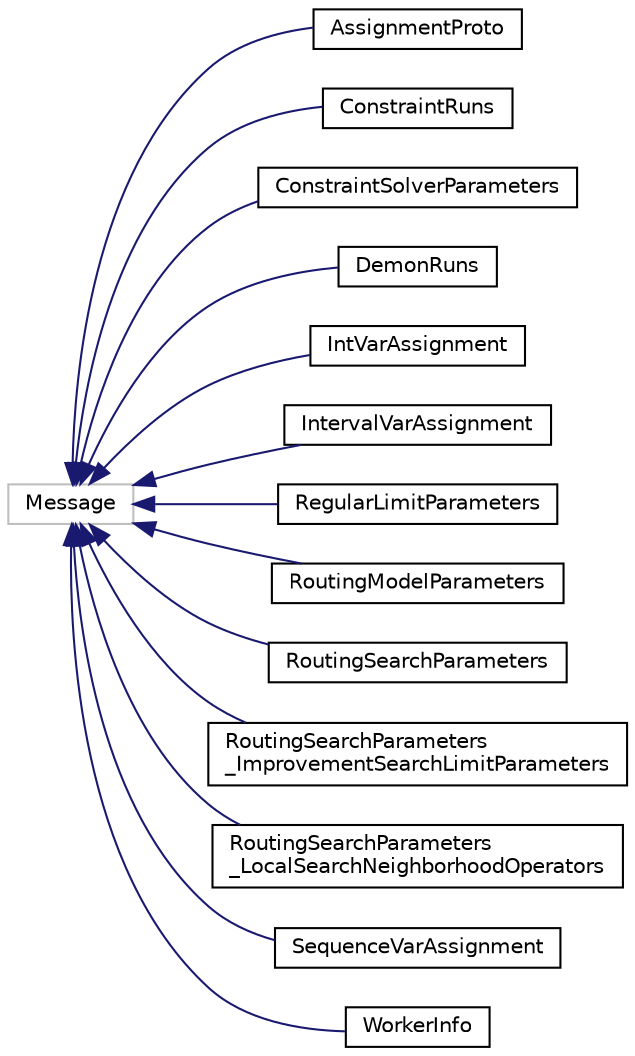 digraph "Graphical Class Hierarchy"
{
 // LATEX_PDF_SIZE
  edge [fontname="Helvetica",fontsize="10",labelfontname="Helvetica",labelfontsize="10"];
  node [fontname="Helvetica",fontsize="10",shape=record];
  rankdir="LR";
  Node0 [label="Message",height=0.2,width=0.4,color="grey75", fillcolor="white", style="filled",tooltip=" "];
  Node0 -> Node1 [dir="back",color="midnightblue",fontsize="10",style="solid",fontname="Helvetica"];
  Node1 [label="AssignmentProto",height=0.2,width=0.4,color="black", fillcolor="white", style="filled",URL="$classoperations__research_1_1_assignment_proto.html",tooltip=" "];
  Node0 -> Node2 [dir="back",color="midnightblue",fontsize="10",style="solid",fontname="Helvetica"];
  Node2 [label="ConstraintRuns",height=0.2,width=0.4,color="black", fillcolor="white", style="filled",URL="$classoperations__research_1_1_constraint_runs.html",tooltip=" "];
  Node0 -> Node3 [dir="back",color="midnightblue",fontsize="10",style="solid",fontname="Helvetica"];
  Node3 [label="ConstraintSolverParameters",height=0.2,width=0.4,color="black", fillcolor="white", style="filled",URL="$classoperations__research_1_1_constraint_solver_parameters.html",tooltip=" "];
  Node0 -> Node4 [dir="back",color="midnightblue",fontsize="10",style="solid",fontname="Helvetica"];
  Node4 [label="DemonRuns",height=0.2,width=0.4,color="black", fillcolor="white", style="filled",URL="$classoperations__research_1_1_demon_runs.html",tooltip=" "];
  Node0 -> Node5 [dir="back",color="midnightblue",fontsize="10",style="solid",fontname="Helvetica"];
  Node5 [label="IntVarAssignment",height=0.2,width=0.4,color="black", fillcolor="white", style="filled",URL="$classoperations__research_1_1_int_var_assignment.html",tooltip=" "];
  Node0 -> Node6 [dir="back",color="midnightblue",fontsize="10",style="solid",fontname="Helvetica"];
  Node6 [label="IntervalVarAssignment",height=0.2,width=0.4,color="black", fillcolor="white", style="filled",URL="$classoperations__research_1_1_interval_var_assignment.html",tooltip=" "];
  Node0 -> Node7 [dir="back",color="midnightblue",fontsize="10",style="solid",fontname="Helvetica"];
  Node7 [label="RegularLimitParameters",height=0.2,width=0.4,color="black", fillcolor="white", style="filled",URL="$classoperations__research_1_1_regular_limit_parameters.html",tooltip=" "];
  Node0 -> Node8 [dir="back",color="midnightblue",fontsize="10",style="solid",fontname="Helvetica"];
  Node8 [label="RoutingModelParameters",height=0.2,width=0.4,color="black", fillcolor="white", style="filled",URL="$classoperations__research_1_1_routing_model_parameters.html",tooltip=" "];
  Node0 -> Node9 [dir="back",color="midnightblue",fontsize="10",style="solid",fontname="Helvetica"];
  Node9 [label="RoutingSearchParameters",height=0.2,width=0.4,color="black", fillcolor="white", style="filled",URL="$classoperations__research_1_1_routing_search_parameters.html",tooltip=" "];
  Node0 -> Node10 [dir="back",color="midnightblue",fontsize="10",style="solid",fontname="Helvetica"];
  Node10 [label="RoutingSearchParameters\l_ImprovementSearchLimitParameters",height=0.2,width=0.4,color="black", fillcolor="white", style="filled",URL="$classoperations__research_1_1_routing_search_parameters___improvement_search_limit_parameters.html",tooltip=" "];
  Node0 -> Node11 [dir="back",color="midnightblue",fontsize="10",style="solid",fontname="Helvetica"];
  Node11 [label="RoutingSearchParameters\l_LocalSearchNeighborhoodOperators",height=0.2,width=0.4,color="black", fillcolor="white", style="filled",URL="$classoperations__research_1_1_routing_search_parameters___local_search_neighborhood_operators.html",tooltip=" "];
  Node0 -> Node12 [dir="back",color="midnightblue",fontsize="10",style="solid",fontname="Helvetica"];
  Node12 [label="SequenceVarAssignment",height=0.2,width=0.4,color="black", fillcolor="white", style="filled",URL="$classoperations__research_1_1_sequence_var_assignment.html",tooltip=" "];
  Node0 -> Node13 [dir="back",color="midnightblue",fontsize="10",style="solid",fontname="Helvetica"];
  Node13 [label="WorkerInfo",height=0.2,width=0.4,color="black", fillcolor="white", style="filled",URL="$classoperations__research_1_1_worker_info.html",tooltip=" "];
}
